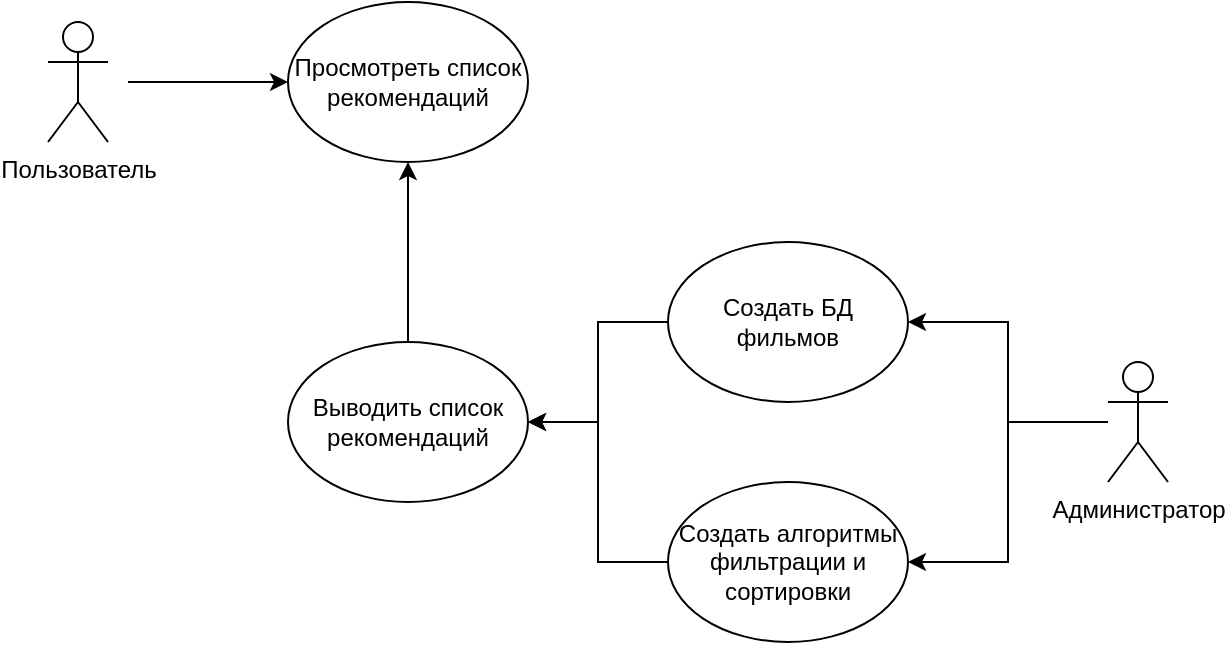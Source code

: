 <mxfile version="12.8.1" type="device"><diagram id="N1n7fhIY_W516zxtadcq" name="Page-1"><mxGraphModel dx="1038" dy="499" grid="1" gridSize="10" guides="1" tooltips="1" connect="1" arrows="1" fold="1" page="1" pageScale="1" pageWidth="827" pageHeight="1169" math="0" shadow="0"><root><mxCell id="0"/><mxCell id="1" parent="0"/><mxCell id="BmFNX7-F_KSJ376ylnYD-1" value="Пользователь" style="shape=umlActor;verticalLabelPosition=bottom;labelBackgroundColor=#ffffff;verticalAlign=top;html=1;outlineConnect=0;" vertex="1" parent="1"><mxGeometry x="110" y="90" width="30" height="60" as="geometry"/></mxCell><mxCell id="BmFNX7-F_KSJ376ylnYD-2" value="Просмотреть список рекомендаций" style="ellipse;whiteSpace=wrap;html=1;" vertex="1" parent="1"><mxGeometry x="230" y="80" width="120" height="80" as="geometry"/></mxCell><mxCell id="BmFNX7-F_KSJ376ylnYD-3" value="Выводить список рекомендаций" style="ellipse;whiteSpace=wrap;html=1;" vertex="1" parent="1"><mxGeometry x="230" y="250" width="120" height="80" as="geometry"/></mxCell><mxCell id="BmFNX7-F_KSJ376ylnYD-16" style="edgeStyle=orthogonalEdgeStyle;rounded=0;orthogonalLoop=1;jettySize=auto;html=1;entryX=1;entryY=0.5;entryDx=0;entryDy=0;" edge="1" parent="1" source="BmFNX7-F_KSJ376ylnYD-4" target="BmFNX7-F_KSJ376ylnYD-3"><mxGeometry relative="1" as="geometry"><mxPoint x="390" y="260" as="targetPoint"/></mxGeometry></mxCell><mxCell id="BmFNX7-F_KSJ376ylnYD-4" value="Создать БД фильмов" style="ellipse;whiteSpace=wrap;html=1;" vertex="1" parent="1"><mxGeometry x="420" y="200" width="120" height="80" as="geometry"/></mxCell><mxCell id="BmFNX7-F_KSJ376ylnYD-15" style="edgeStyle=orthogonalEdgeStyle;rounded=0;orthogonalLoop=1;jettySize=auto;html=1;exitX=0;exitY=0.5;exitDx=0;exitDy=0;entryX=1;entryY=0.5;entryDx=0;entryDy=0;" edge="1" parent="1" source="BmFNX7-F_KSJ376ylnYD-5" target="BmFNX7-F_KSJ376ylnYD-3"><mxGeometry relative="1" as="geometry"/></mxCell><mxCell id="BmFNX7-F_KSJ376ylnYD-5" value="Создать алгоритмы фильтрации и сортировки" style="ellipse;whiteSpace=wrap;html=1;" vertex="1" parent="1"><mxGeometry x="420" y="320" width="120" height="80" as="geometry"/></mxCell><mxCell id="BmFNX7-F_KSJ376ylnYD-17" style="edgeStyle=orthogonalEdgeStyle;rounded=0;orthogonalLoop=1;jettySize=auto;html=1;entryX=1;entryY=0.5;entryDx=0;entryDy=0;" edge="1" parent="1" source="BmFNX7-F_KSJ376ylnYD-6" target="BmFNX7-F_KSJ376ylnYD-4"><mxGeometry relative="1" as="geometry"/></mxCell><mxCell id="BmFNX7-F_KSJ376ylnYD-18" style="edgeStyle=orthogonalEdgeStyle;rounded=0;orthogonalLoop=1;jettySize=auto;html=1;entryX=1;entryY=0.5;entryDx=0;entryDy=0;" edge="1" parent="1" source="BmFNX7-F_KSJ376ylnYD-6" target="BmFNX7-F_KSJ376ylnYD-5"><mxGeometry relative="1" as="geometry"/></mxCell><mxCell id="BmFNX7-F_KSJ376ylnYD-6" value="Администратор" style="shape=umlActor;verticalLabelPosition=bottom;labelBackgroundColor=#ffffff;verticalAlign=top;html=1;outlineConnect=0;" vertex="1" parent="1"><mxGeometry x="640" y="260" width="30" height="60" as="geometry"/></mxCell><mxCell id="BmFNX7-F_KSJ376ylnYD-11" value="" style="endArrow=classic;html=1;entryX=0;entryY=0.5;entryDx=0;entryDy=0;" edge="1" parent="1" target="BmFNX7-F_KSJ376ylnYD-2"><mxGeometry width="50" height="50" relative="1" as="geometry"><mxPoint x="150" y="120" as="sourcePoint"/><mxPoint x="200" y="60" as="targetPoint"/></mxGeometry></mxCell><mxCell id="BmFNX7-F_KSJ376ylnYD-12" value="" style="endArrow=classic;html=1;entryX=0.5;entryY=1;entryDx=0;entryDy=0;exitX=0.5;exitY=0;exitDx=0;exitDy=0;" edge="1" parent="1" source="BmFNX7-F_KSJ376ylnYD-3" target="BmFNX7-F_KSJ376ylnYD-2"><mxGeometry width="50" height="50" relative="1" as="geometry"><mxPoint x="360" y="190" as="sourcePoint"/><mxPoint x="440" y="230" as="targetPoint"/></mxGeometry></mxCell></root></mxGraphModel></diagram></mxfile>